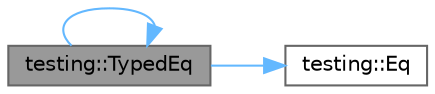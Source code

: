 digraph "testing::TypedEq"
{
 // LATEX_PDF_SIZE
  bgcolor="transparent";
  edge [fontname=Helvetica,fontsize=10,labelfontname=Helvetica,labelfontsize=10];
  node [fontname=Helvetica,fontsize=10,shape=box,height=0.2,width=0.4];
  rankdir="LR";
  Node1 [id="Node000001",label="testing::TypedEq",height=0.2,width=0.4,color="gray40", fillcolor="grey60", style="filled", fontcolor="black",tooltip=" "];
  Node1 -> Node2 [id="edge1_Node000001_Node000002",color="steelblue1",style="solid",tooltip=" "];
  Node2 [id="Node000002",label="testing::Eq",height=0.2,width=0.4,color="grey40", fillcolor="white", style="filled",URL="$namespacetesting.html#aa7771a34f092fd6f1dca2c82fb2a36a1",tooltip=" "];
  Node1 -> Node1 [id="edge2_Node000001_Node000001",color="steelblue1",style="solid",tooltip=" "];
}
